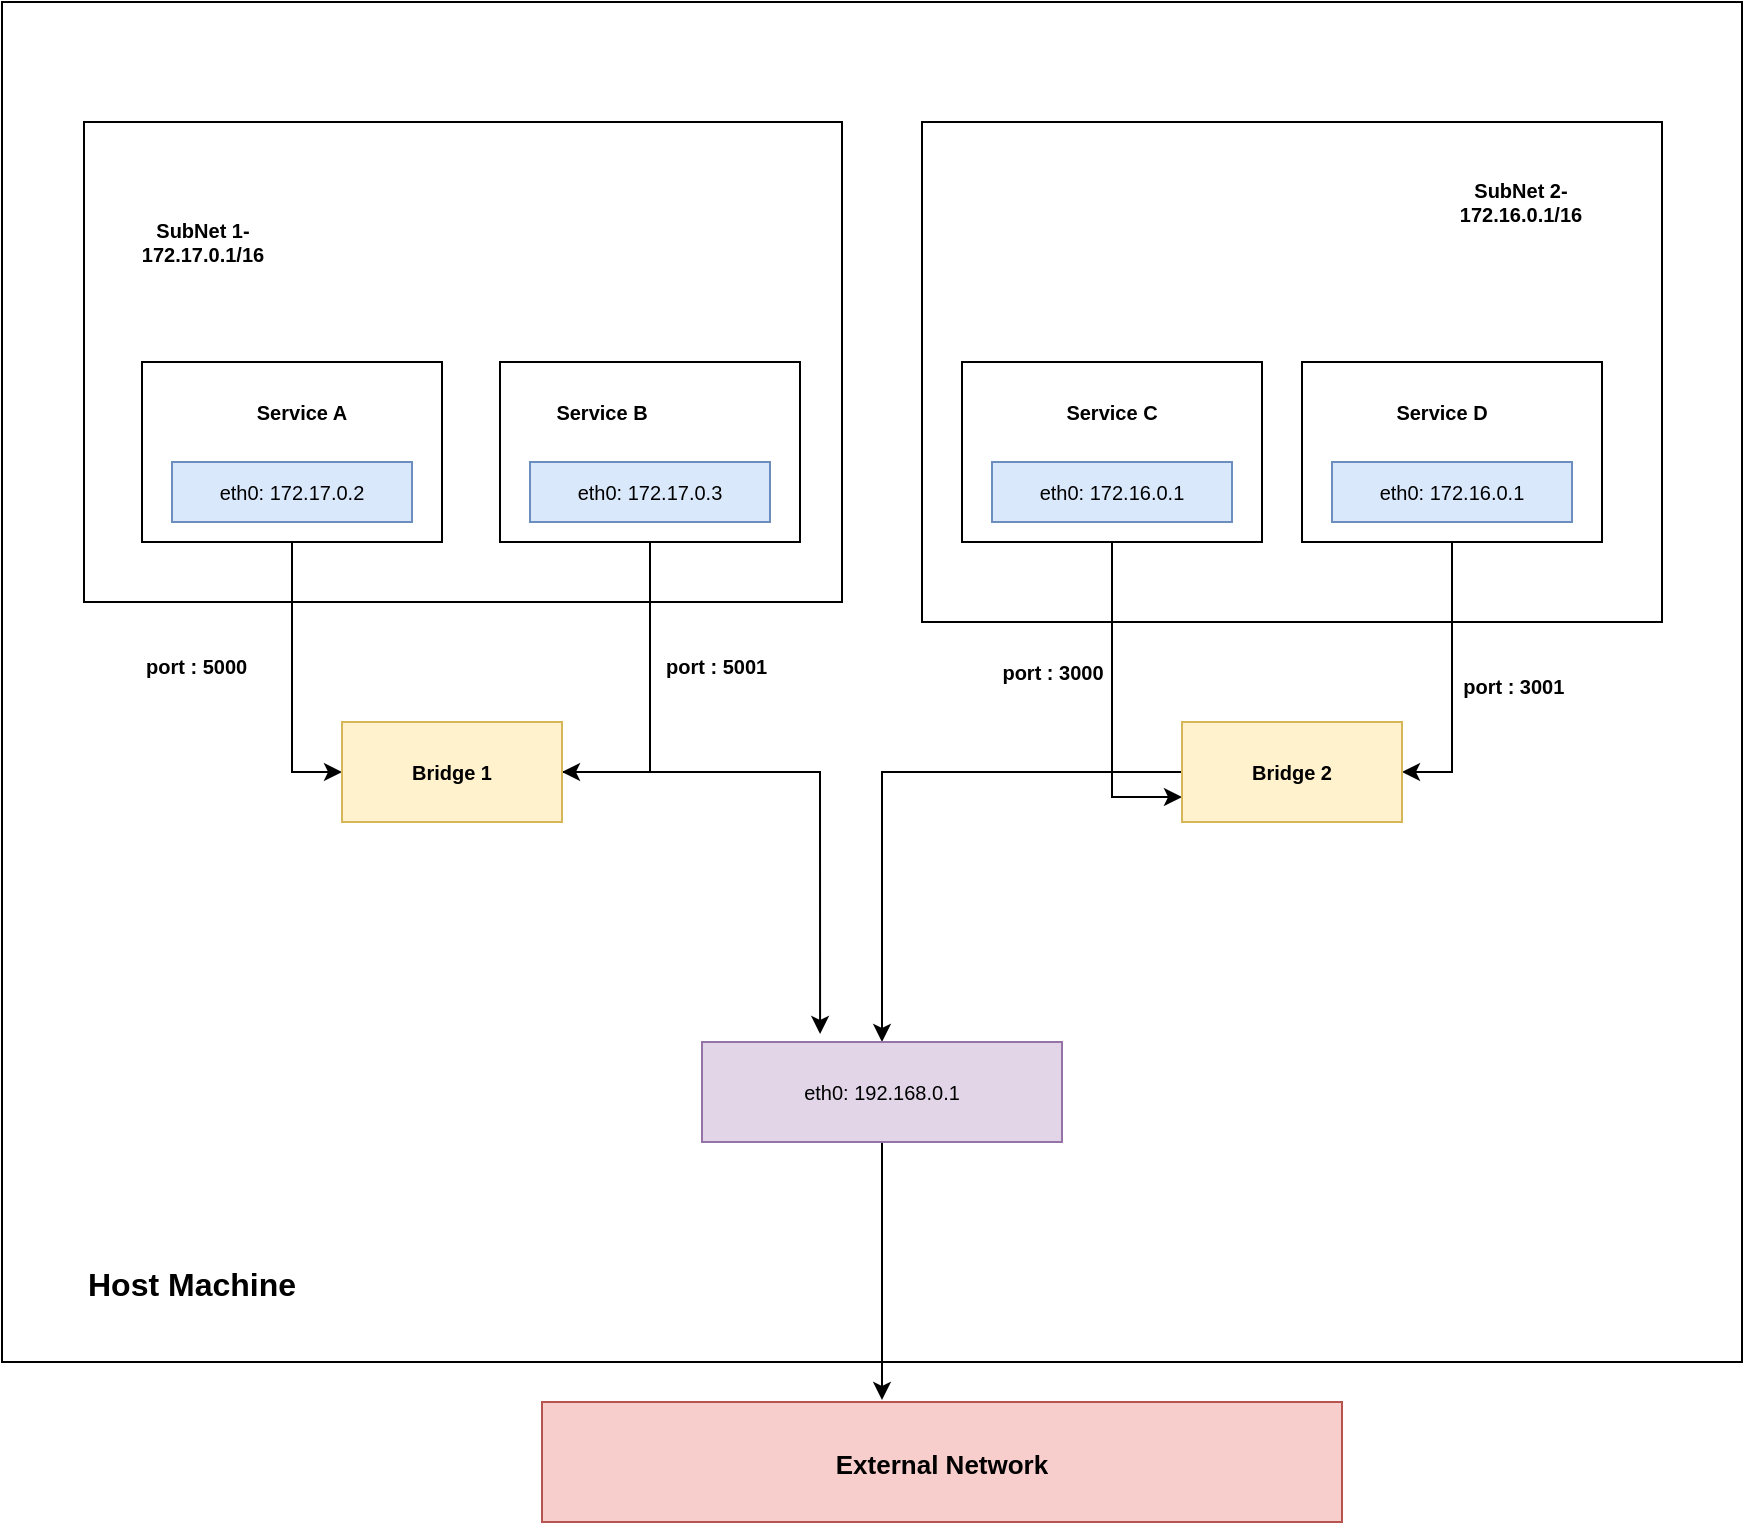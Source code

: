 <mxfile version="16.1.2" type="github">
  <diagram id="9hATNJUfOxByhzaWwZ_e" name="Page-1">
    <mxGraphModel dx="907" dy="1706" grid="1" gridSize="10" guides="1" tooltips="1" connect="1" arrows="1" fold="1" page="1" pageScale="1" pageWidth="827" pageHeight="1169" math="0" shadow="0">
      <root>
        <mxCell id="0" />
        <mxCell id="1" parent="0" />
        <mxCell id="OfD_z7XmE6vd8DgBg8Zm-42" style="edgeStyle=orthogonalEdgeStyle;rounded=0;orthogonalLoop=1;jettySize=auto;html=1;entryX=0;entryY=0.5;entryDx=0;entryDy=0;fontSize=10;" edge="1" parent="1" source="OfD_z7XmE6vd8DgBg8Zm-4" target="OfD_z7XmE6vd8DgBg8Zm-40">
          <mxGeometry relative="1" as="geometry" />
        </mxCell>
        <mxCell id="OfD_z7XmE6vd8DgBg8Zm-4" value="" style="rounded=0;whiteSpace=wrap;html=1;fillColor=none;" vertex="1" parent="1">
          <mxGeometry x="100" y="150" width="150" height="90" as="geometry" />
        </mxCell>
        <mxCell id="OfD_z7XmE6vd8DgBg8Zm-9" value="&lt;font style=&quot;font-size: 10px&quot;&gt;eth0: 172.17.0.2&lt;/font&gt;" style="rounded=0;whiteSpace=wrap;html=1;fillColor=#dae8fc;strokeColor=#6c8ebf;" vertex="1" parent="1">
          <mxGeometry x="115" y="200" width="120" height="30" as="geometry" />
        </mxCell>
        <mxCell id="OfD_z7XmE6vd8DgBg8Zm-41" style="edgeStyle=orthogonalEdgeStyle;rounded=0;orthogonalLoop=1;jettySize=auto;html=1;entryX=1;entryY=0.5;entryDx=0;entryDy=0;fontSize=10;" edge="1" parent="1" source="OfD_z7XmE6vd8DgBg8Zm-15" target="OfD_z7XmE6vd8DgBg8Zm-40">
          <mxGeometry relative="1" as="geometry" />
        </mxCell>
        <mxCell id="OfD_z7XmE6vd8DgBg8Zm-15" value="" style="rounded=0;whiteSpace=wrap;html=1;fillColor=none;" vertex="1" parent="1">
          <mxGeometry x="279" y="150" width="150" height="90" as="geometry" />
        </mxCell>
        <mxCell id="OfD_z7XmE6vd8DgBg8Zm-16" value="&lt;font style=&quot;font-size: 10px&quot;&gt;eth0: 172.17.0.3&lt;/font&gt;" style="rounded=0;whiteSpace=wrap;html=1;fillColor=#dae8fc;strokeColor=#6c8ebf;" vertex="1" parent="1">
          <mxGeometry x="294" y="200" width="120" height="30" as="geometry" />
        </mxCell>
        <mxCell id="OfD_z7XmE6vd8DgBg8Zm-39" style="edgeStyle=orthogonalEdgeStyle;rounded=0;orthogonalLoop=1;jettySize=auto;html=1;entryX=0;entryY=0.75;entryDx=0;entryDy=0;fontSize=10;" edge="1" parent="1" source="OfD_z7XmE6vd8DgBg8Zm-17" target="OfD_z7XmE6vd8DgBg8Zm-33">
          <mxGeometry relative="1" as="geometry" />
        </mxCell>
        <mxCell id="OfD_z7XmE6vd8DgBg8Zm-53" value="&lt;b&gt;port : 3000&lt;/b&gt;" style="edgeLabel;html=1;align=center;verticalAlign=middle;resizable=0;points=[];fontSize=10;" vertex="1" connectable="0" parent="OfD_z7XmE6vd8DgBg8Zm-39">
          <mxGeometry x="-0.116" y="-1" relative="1" as="geometry">
            <mxPoint x="-29" y="-7" as="offset" />
          </mxGeometry>
        </mxCell>
        <mxCell id="OfD_z7XmE6vd8DgBg8Zm-17" value="" style="rounded=0;whiteSpace=wrap;html=1;fillColor=none;" vertex="1" parent="1">
          <mxGeometry x="510" y="150" width="150" height="90" as="geometry" />
        </mxCell>
        <mxCell id="OfD_z7XmE6vd8DgBg8Zm-18" value="&lt;font style=&quot;font-size: 10px&quot;&gt;eth0: 172.16.0.1&lt;/font&gt;" style="rounded=0;whiteSpace=wrap;html=1;fillColor=#dae8fc;strokeColor=#6c8ebf;" vertex="1" parent="1">
          <mxGeometry x="525" y="200" width="120" height="30" as="geometry" />
        </mxCell>
        <mxCell id="OfD_z7XmE6vd8DgBg8Zm-43" style="edgeStyle=orthogonalEdgeStyle;rounded=0;orthogonalLoop=1;jettySize=auto;html=1;entryX=1;entryY=0.5;entryDx=0;entryDy=0;fontSize=10;" edge="1" parent="1" source="OfD_z7XmE6vd8DgBg8Zm-20" target="OfD_z7XmE6vd8DgBg8Zm-33">
          <mxGeometry relative="1" as="geometry" />
        </mxCell>
        <mxCell id="OfD_z7XmE6vd8DgBg8Zm-20" value="" style="rounded=0;whiteSpace=wrap;html=1;fillColor=none;" vertex="1" parent="1">
          <mxGeometry x="680" y="150" width="150" height="90" as="geometry" />
        </mxCell>
        <mxCell id="OfD_z7XmE6vd8DgBg8Zm-21" value="&lt;font style=&quot;font-size: 10px&quot;&gt;eth0: 172.16.0.1&lt;/font&gt;" style="rounded=0;whiteSpace=wrap;html=1;fillColor=#dae8fc;strokeColor=#6c8ebf;" vertex="1" parent="1">
          <mxGeometry x="695" y="200" width="120" height="30" as="geometry" />
        </mxCell>
        <mxCell id="OfD_z7XmE6vd8DgBg8Zm-22" value="&lt;b&gt;Service A&lt;/b&gt;" style="text;html=1;strokeColor=none;fillColor=none;align=center;verticalAlign=middle;whiteSpace=wrap;rounded=0;fontSize=10;" vertex="1" parent="1">
          <mxGeometry x="150" y="160" width="60" height="30" as="geometry" />
        </mxCell>
        <mxCell id="OfD_z7XmE6vd8DgBg8Zm-23" value="&lt;b&gt;Service B&lt;/b&gt;" style="text;html=1;strokeColor=none;fillColor=none;align=center;verticalAlign=middle;whiteSpace=wrap;rounded=0;fontSize=10;" vertex="1" parent="1">
          <mxGeometry x="300" y="160" width="60" height="30" as="geometry" />
        </mxCell>
        <mxCell id="OfD_z7XmE6vd8DgBg8Zm-24" value="&lt;b&gt;Service C&lt;/b&gt;" style="text;html=1;strokeColor=none;fillColor=none;align=center;verticalAlign=middle;whiteSpace=wrap;rounded=0;fontSize=10;" vertex="1" parent="1">
          <mxGeometry x="555" y="160" width="60" height="30" as="geometry" />
        </mxCell>
        <mxCell id="OfD_z7XmE6vd8DgBg8Zm-25" value="&lt;b&gt;Service D&lt;/b&gt;" style="text;html=1;strokeColor=none;fillColor=none;align=center;verticalAlign=middle;whiteSpace=wrap;rounded=0;fontSize=10;" vertex="1" parent="1">
          <mxGeometry x="720" y="160" width="60" height="30" as="geometry" />
        </mxCell>
        <mxCell id="OfD_z7XmE6vd8DgBg8Zm-29" value="&lt;b&gt;SubNet 1- 172.17.0.1/16&lt;/b&gt;" style="text;html=1;strokeColor=none;fillColor=none;align=center;verticalAlign=middle;whiteSpace=wrap;rounded=0;fontSize=10;" vertex="1" parent="1">
          <mxGeometry x="90" y="40" width="81" height="100" as="geometry" />
        </mxCell>
        <mxCell id="OfD_z7XmE6vd8DgBg8Zm-31" value="&lt;b&gt;SubNet 2- 172.16.0.1/16&lt;/b&gt;" style="text;html=1;strokeColor=none;fillColor=none;align=center;verticalAlign=middle;whiteSpace=wrap;rounded=0;fontSize=10;" vertex="1" parent="1">
          <mxGeometry x="749" y="20" width="81" height="100" as="geometry" />
        </mxCell>
        <mxCell id="OfD_z7XmE6vd8DgBg8Zm-51" style="edgeStyle=orthogonalEdgeStyle;rounded=0;orthogonalLoop=1;jettySize=auto;html=1;entryX=0.5;entryY=0;entryDx=0;entryDy=0;fontSize=10;" edge="1" parent="1" source="OfD_z7XmE6vd8DgBg8Zm-33" target="OfD_z7XmE6vd8DgBg8Zm-46">
          <mxGeometry relative="1" as="geometry" />
        </mxCell>
        <mxCell id="OfD_z7XmE6vd8DgBg8Zm-33" value="&lt;b&gt;Bridge 2&lt;/b&gt;" style="rounded=0;whiteSpace=wrap;html=1;fontSize=10;fillColor=#fff2cc;strokeColor=#d6b656;" vertex="1" parent="1">
          <mxGeometry x="620" y="330" width="110" height="50" as="geometry" />
        </mxCell>
        <mxCell id="OfD_z7XmE6vd8DgBg8Zm-52" style="edgeStyle=orthogonalEdgeStyle;rounded=0;orthogonalLoop=1;jettySize=auto;html=1;entryX=0.328;entryY=-0.08;entryDx=0;entryDy=0;entryPerimeter=0;fontSize=10;" edge="1" parent="1" source="OfD_z7XmE6vd8DgBg8Zm-40" target="OfD_z7XmE6vd8DgBg8Zm-46">
          <mxGeometry relative="1" as="geometry" />
        </mxCell>
        <mxCell id="OfD_z7XmE6vd8DgBg8Zm-40" value="&lt;b&gt;Bridge 1&lt;/b&gt;" style="rounded=0;whiteSpace=wrap;html=1;fontSize=10;fillColor=#fff2cc;strokeColor=#d6b656;" vertex="1" parent="1">
          <mxGeometry x="200" y="330" width="110" height="50" as="geometry" />
        </mxCell>
        <mxCell id="OfD_z7XmE6vd8DgBg8Zm-44" value="" style="rounded=0;whiteSpace=wrap;html=1;fontSize=10;fillColor=none;" vertex="1" parent="1">
          <mxGeometry x="71" y="30" width="379" height="240" as="geometry" />
        </mxCell>
        <mxCell id="OfD_z7XmE6vd8DgBg8Zm-45" value="" style="rounded=0;whiteSpace=wrap;html=1;fontSize=10;fillColor=none;" vertex="1" parent="1">
          <mxGeometry x="490" y="30" width="370" height="250" as="geometry" />
        </mxCell>
        <mxCell id="OfD_z7XmE6vd8DgBg8Zm-62" style="edgeStyle=orthogonalEdgeStyle;rounded=0;orthogonalLoop=1;jettySize=auto;html=1;entryX=0.425;entryY=-0.017;entryDx=0;entryDy=0;entryPerimeter=0;fontSize=13;" edge="1" parent="1" source="OfD_z7XmE6vd8DgBg8Zm-46" target="OfD_z7XmE6vd8DgBg8Zm-61">
          <mxGeometry relative="1" as="geometry" />
        </mxCell>
        <mxCell id="OfD_z7XmE6vd8DgBg8Zm-46" value="eth0: 192.168.0.1" style="rounded=0;whiteSpace=wrap;html=1;fontSize=10;fillColor=#e1d5e7;strokeColor=#9673a6;" vertex="1" parent="1">
          <mxGeometry x="380" y="490" width="180" height="50" as="geometry" />
        </mxCell>
        <mxCell id="OfD_z7XmE6vd8DgBg8Zm-54" value="&lt;b&gt;&amp;nbsp;port : 3001&lt;br&gt;&lt;br&gt;&lt;/b&gt;" style="edgeLabel;html=1;align=center;verticalAlign=middle;resizable=0;points=[];fontSize=10;" vertex="1" connectable="0" parent="1">
          <mxGeometry x="660" y="340" as="geometry">
            <mxPoint x="124" y="-22" as="offset" />
          </mxGeometry>
        </mxCell>
        <mxCell id="OfD_z7XmE6vd8DgBg8Zm-55" value="&lt;b style=&quot;color: rgb(0 , 0 , 0) ; font-family: &amp;#34;helvetica&amp;#34; ; font-size: 10px ; font-style: normal ; letter-spacing: normal ; text-align: center ; text-indent: 0px ; text-transform: none ; word-spacing: 0px&quot;&gt;port : 5000&lt;/b&gt;" style="text;whiteSpace=wrap;html=1;fontSize=10;" vertex="1" parent="1">
          <mxGeometry x="100" y="290" width="80" height="30" as="geometry" />
        </mxCell>
        <mxCell id="OfD_z7XmE6vd8DgBg8Zm-56" value="&lt;b style=&quot;color: rgb(0 , 0 , 0) ; font-family: &amp;#34;helvetica&amp;#34; ; font-size: 10px ; font-style: normal ; letter-spacing: normal ; text-align: center ; text-indent: 0px ; text-transform: none ; word-spacing: 0px&quot;&gt;port : 5001&lt;br&gt;&lt;br&gt;&lt;/b&gt;" style="text;whiteSpace=wrap;html=1;fontSize=10;" vertex="1" parent="1">
          <mxGeometry x="360" y="290" width="80" height="30" as="geometry" />
        </mxCell>
        <mxCell id="OfD_z7XmE6vd8DgBg8Zm-60" value="&lt;br&gt;&lt;b&gt;&lt;font style=&quot;font-size: 16px&quot;&gt;Host Machine&lt;/font&gt;&lt;/b&gt;" style="text;html=1;strokeColor=none;fillColor=none;align=center;verticalAlign=middle;whiteSpace=wrap;rounded=0;fontSize=10;" vertex="1" parent="1">
          <mxGeometry x="50" y="590" width="150" height="30" as="geometry" />
        </mxCell>
        <mxCell id="OfD_z7XmE6vd8DgBg8Zm-61" value="&lt;font style=&quot;font-size: 13px&quot;&gt;&lt;b&gt;External Network&lt;/b&gt;&lt;/font&gt;" style="rounded=0;whiteSpace=wrap;html=1;fontSize=16;fillColor=#f8cecc;strokeColor=#b85450;" vertex="1" parent="1">
          <mxGeometry x="300" y="670" width="400" height="60" as="geometry" />
        </mxCell>
        <mxCell id="OfD_z7XmE6vd8DgBg8Zm-63" value="" style="rounded=0;whiteSpace=wrap;html=1;fontSize=13;fillColor=none;" vertex="1" parent="1">
          <mxGeometry x="30" y="-30" width="870" height="680" as="geometry" />
        </mxCell>
      </root>
    </mxGraphModel>
  </diagram>
</mxfile>
